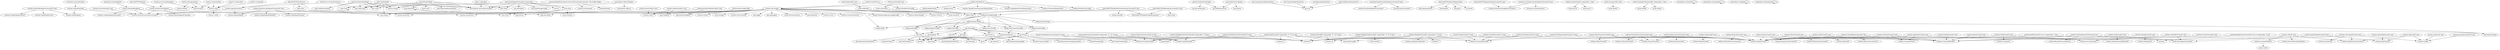digraph {
"api.DataConnector" -> { "api.string" "api.DataConnectorImplementation" "api.int" "api.ProgrammingLanguage" "api.DataConnectorType" };
"api.Endpoint" -> { "api.string" "api.bool" "api.int" "api.DataFormat" };
"api.Link" -> { "api.string" "api.int" "api.CallSemantics" "api.CommunicationProtocol" "api.bool" };
"api.Service" -> { "api.CallSemantics" "api.LogLevel" "api.ProgrammingLanguage" };
"api.Stream" -> { "api.int" "api.JoinStorageType" "api.JoinType" "api.string" "api.bool" "api.TransformationType" };
"api.StreamApp" -> { "api.Service" "api.ProjectSettings" "api.Stream" "api.Type" "api.DataConnector" "api.Endpoint" "api.Link" "api.Pool" };
"api.Type" -> { "api.TypeDefinitionFormat" "api.string" "api.bool" "api.DataType" };
"api.ServerInterfaceWrapper" -> { "api.ServerInterface" "api.MiddlewareFunc" };
"api.UnescapedCookieParamError" -> { "api.error" };
"api.UnmarshalingParamError" -> { "api.error" };
"api.RequiredHeaderError" -> { "api.error" };
"api.InvalidParamFormatError" -> { "api.error" };
"api.GorillaServerOptions" -> { "mux.Router" "api.MiddlewareFunc" };
"localsink.CustomDataSink" -> { "runtime.OutputDataSink" };
"localsink.CustomEndpoint" -> { "runtime.DataSinkEndpoint" };
"localsink.TypedCustomEndpointConsumer[T any]" -> { "runtime.DataSinkEndpointConsumerT" "localsink.DataConsumerT" };
"http.NetHTTPDataSource" -> { "runtime.InputDataSource" "http.Server" "http.ServeMux" "http.struct" };
"http.NetHTTPEndpoint" -> { "runtime.DataSourceEndpoint" };
"http.netHTTPEndpointRequestData" -> { "http.ResponseWriter" "http.Request" "http.byte" "url.Values" };
"http.NetHTTPEndpointTypedConsumer[T any]" -> { "runtime.DataSourceEndpointConsumerT" };
"http.NetHTTPEndpointJsonConsumer[T any]" -> { "http.NetHTTPEndpointTypedConsumerT" "reflect.Type" "http.string" };
"http.NetHTTPEndpointGorillaSchemaConsumer[T any]" -> { "http.NetHTTPEndpointTypedConsumerT" "reflect.Type" "schema.Decoder" };
"localsource.CustomDataSource" -> { "runtime.InputDataSource" "sync.WaitGroup" };
"localsource.CustomEndpoint" -> { "runtime.DataSourceEndpoint" "time.Duration" };
"localsource.TypedCustomEndpointConsumer[T any]" -> { "runtime.DataSourceEndpointConsumerT" "localsource.DataProducerT" };
"runtime.AppSinkStream[T any]" -> { "runtime.ConsumerFuncT" "runtime.TypedStreamT" "runtime.ServiceStreamT" };
"runtime.collector[T any]" -> { "runtime.CallerT" };
"runtime.parallelsCollector[T any]" -> { "runtime.CallerT" };
"config.StreamConfig" -> { "api.Stream" };
"config.ServiceConfig" -> { "api.Service" };
"config.LinkConfig" -> { "api.Link" };
"config.DataConnectorConfig" -> { "api.DataConnector" };
"config.EndpointConfig" -> { "api.Endpoint" };
"config.ProjectSettings" -> { "api.ProjectSettings" };
"config.RuntimeConfig" -> { "config.LinkId" "config.LinkConfig" "config.DataConnectorConfig" "config.EndpointConfig" "config.PoolConfig" "config.StreamConfig" "config.ServiceConfig" };
"config.ServiceAppConfig" -> { "config.EndpointConfig" "config.PoolConfig" "config.ProjectSettings" "config.RuntimeConfig" "config.StreamConfig" "config.ServiceConfig" "config.LinkConfig" "config.DataConnectorConfig" };
"runtime.OutputDataSink" -> { "runtime.ServiceExecutionEnvironment" "runtime.SinkEndpoint" };
"runtime.DataSinkEndpoint" -> { "runtime.OutputEndpointConsumer" "runtime.ServiceExecutionEnvironment" "runtime.DataSink" };
"runtime.DataSinkEndpointConsumer[T any]" -> { "runtime.TypedSinkStreamT" "runtime.TypedEndpointWriterT" "runtime.SinkEndpoint" };
"runtime.InputDataSource" -> { "runtime.ServiceExecutionEnvironment" "runtime.InputEndpoint" };
"runtime.DataSourceEndpoint" -> { "runtime.ServiceExecutionEnvironment" "runtime.DataSource" "runtime.InputEndpointConsumer" };
"runtime.DataSourceEndpointConsumer[T any]" -> { "runtime.InputEndpoint" "runtime.TypedEndpointReaderT" "runtime.TypedInputStreamT" };
"datastruct.KeyValue[K comparable, V any]" -> { "datastruct.K" "datastruct.V" };
"runtime.DelayFunctionContext[T any]" -> { "runtime.StreamFunctionT" "runtime.TypedStreamT" "runtime.DelayFunctionT" };
"runtime.DelayStream[T any]" -> { "runtime.ConsumedStreamT" "runtime.TypedStreamT" "runtime.DelayFunctionContextT" };
"metrics.Opts" -> { "metrics.Labels" };
"metrics.CounterOpts" -> { "metrics.Opts" };
"metrics.SummaryOpts" -> { "metrics.Opts" "time.Duration" };
"metrics.GaugeOpts" -> { "metrics.Opts" };
"metrics.HistogramOpts" -> { "metrics.Opts" "metrics.float64" "time.Duration" };
"runtime.FilterFunctionContext[T any]" -> { "runtime.StreamFunctionT" "runtime.TypedStreamT" "runtime.FilterFunctionT" };
"runtime.FilterStream[T any]" -> { "runtime.ConsumedStreamT" "runtime.TypedStreamT" "runtime.FilterFunctionContextT" };
"runtime.FlatMapFunctionContext[T, R any]" -> { "runtime.StreamFunctionR" "runtime.TypedStreamR" "runtime.R" };
"runtime.FlatMapStream[T, R any]" -> { "runtime.ConsumedStreamR" "runtime.TypedStreamT" "runtime.R" };
"runtime.FlatMapIterableStream[T, R any]" -> { "runtime.ConsumedStreamR" "runtime.TypedStreamT" };
"runtime.ForEachFunctionContext[T any]" -> { "runtime.StreamFunctionT" "runtime.TypedStreamT" "runtime.ForEachFunctionT" };
"runtime.ForEachStream[T any]" -> { "runtime.TypedStreamT" "runtime.ForEachFunctionContextT" "runtime.ConsumedStreamT" };
"runtime.InputStream[T any]" -> { "runtime.ConsumedStreamT" };
"runtime.JoinFunctionContext[K comparable, T1, T2, R any]" -> { "runtime.StreamFunctionR" "runtime.TypedStreamR" "runtime.R" };
"runtime.JoinLink[K comparable, T1, T2, R any]" -> { "runtime.R" "runtime.T2" };
"runtime.JoinStream[K comparable, T1, T2, R any]" -> { "runtime.ConsumedStreamR" "runtime.R" "runtime.T1" "store.JoinStorageK" "api.JoinType" };
"runtime.joinStorageConfig" -> { "runtime.Stream" };
"runtime.KeyByFunctionContext[T any, K comparable, V any]" -> { "runtime.V" };
"runtime.KeyByStream[T any, K comparable, V any]" -> { "runtime.V" "runtime.TypedStreamT" };
"runtime.LinkStream[T any]" -> { "runtime.ConsumedStreamT" "runtime.TypedConsumedStreamT" };
"logrus.LogEngine" -> { "environment.ServiceEnvironment" };
"runtime.MapFunctionContext[T, R any]" -> { "runtime.StreamFunctionR" "runtime.TypedStreamR" "runtime.R" };
"runtime.MapStream[T, R any]" -> { "runtime.ConsumedStreamR" "runtime.TypedStreamT" "runtime.R" };
"runtime.MergeStream[T any]" -> { "runtime.ConsumedStreamT" "runtime.MergeLinkT" };
"runtime.MergeLink[T any]" -> { "runtime.MergeStreamT" "runtime.TypedStreamT" };
"runtime.MultiJoinFunctionContext[K comparable, T, R any]" -> { "runtime.StreamFunctionR" "runtime.TypedStreamR" "runtime.R" };
"runtime.MultiJoinLinkStream[K comparable, T1, T2, R any]" -> { "serde.SerdeT2" "runtime.T2" "runtime.R" };
"runtime.MultiJoinStream[K comparable, T, R any]" -> { "runtime.ConsumedStreamR" "runtime.R" "runtime.multiJoinLinkStream" "runtime.T" "store.JoinStorageK" };
"runtime.ParallelsFunctionContext[T, R any]" -> { "runtime.R" "runtime.StreamFunctionR" "runtime.TypedStreamR" };
"runtime.ParallelsStream[T, R any]" -> { "runtime.ConsumedStreamR" "runtime.TypedStreamT" "runtime.R" };
"pool.DelayTask" -> { "time.Time" "pool.DelayTask" };
"pool.DelayPoolImpl" -> { "sync.WaitGroup" "sync.Mutex" "pool.struct" "metrics.Gauge" "pool.DelayTask" "environment.ServiceEnvironment" "pool.DelayTaskPriorityQueue" "sync.Cond" "time.Timer" };
"pool.PriorityTaskPoolImpl" -> { "sync.Mutex" "pool.TaskPriorityQueue" "metrics.Gauge" "sync.WaitGroup" "sync.Cond" "environment.ServiceEnvironment" };
"pool.Task" -> { "pool.Task" };
"pool.TaskPoolImpl" -> { "sync.Cond" "environment.ServiceEnvironment" "pool.Task" "sync.Mutex" "metrics.Gauge" "sync.WaitGroup" };
"serviceLoader[Environment ServiceExecutionEnvironment, Cfg config.Config]" -> { "sync.WaitGroup" "runtime.Environment" "fsnotify.Watcher" };
"runtime.consumeStatistics" -> { "atomic.Int64" };
"runtime.caller[T any]" -> { "runtime.consumeStatistics" "runtime.ServiceExecutionRuntime" "runtime.TypedStreamT" "runtime.TypedStreamConsumerT" };
"runtime.directCaller[T any]" -> { "runtime.callerT" };
"runtime.taskPoolCaller[T any]" -> { "runtime.callerT" "pool.TaskPool" };
"runtime.priorityTaskPoolCaller[T any]" -> { "pool.PriorityTaskPool" "runtime.callerT" };
"runtime.ServiceStream[T any]" -> { "runtime.ServiceExecutionEnvironment" };
"runtime.ConsumedStream[T any]" -> { "runtime.ServiceStreamT" "runtime.CallerT" "serde.StreamSerdeT" "runtime.TypedStreamConsumerT" };
"runtime.StreamFunction[T any]" -> { "runtime.ServiceStreamT" };
"serde.streamSerde[T any]" -> { "serde.SerdeT" };
"serde.streamKeyValueSerde[K comparable, V any]" -> { "serde.SerdeK" "serde.SerdeV" };
"serde.arraySerde" -> { "reflect.Type" "serde.Serializer" };
"serde.ArraySerde[T any]" -> { "serde.arraySerde" };
"serde.mapSerde" -> { "reflect.Type" "serde.Serializer" };
"serde.MapSerde[T any]" -> { "serde.mapSerde" };
"runtime.MockServiceConfig" -> { "config.ServiceAppConfig" };
"runtime.MockService" -> { "runtime.ServiceApp" "runtime.MockServiceConfig" };
"runtime.ServiceApp" -> { "atomic.Pointerconfig.ServiceAppConfig" "runtime.DataSource" "http.ServeMux" "runtime.struct" "metrics.MetricsEngine" "pool.TaskPool" "reflect.Type" "metrics.Metrics" "runtime.ConsumeStatistics" "store.Storage" "pool.PriorityTaskPool" "runtime.ServiceLoader" "log.Logger" "runtime.DataSink" "http.Server" "config.LinkId" "log.LogsEngine" "runtime.ServiceExecutionEnvironment" "runtime.Stream" "serde.StreamSerializer" "pool.DelayPool" };
"runtime.SinkStream[T any]" -> { "runtime.ServiceStreamT" "runtime.TypedStreamT" "runtime.ConsumerT" };
"runtime.SplitLink[T any]" -> { "runtime.SplitStreamT" "runtime.CallerT" "runtime.TypedStreamConsumerT" };
"runtime.SplitStream[T any]" -> { "runtime.ConsumedStreamT" "runtime.SplitLinkT" "runtime.TypedStreamT" };
"runtime.InputSplitStream[T any]" -> { "runtime.SplitStreamT" };
"runtime.InputKVSplitStream[T any]" -> { "runtime.SplitStreamT" "serde.StreamKeyValueSerdeT" };
"store.Item" -> { "time.Time" "store.interface" "sync.Mutex" };
"store.HashMapJoinStorage[K comparable]" -> { "sync.RWMutex" "time.Timer" "store.JoinStorageConfig" "metrics.Gauge" "environment.ServiceEnvironment" "store.K" "store.Item" };
"runtime.InStubStream[T any]" -> { "runtime.ConsumedStreamT" };
"runtime.InStubKVStream[T any]" -> { "runtime.ConsumedStreamT" "serde.StreamKeyValueSerdeT" };
"runtime.OutStubStream[T any]" -> { "runtime.ConsumerFuncT" "runtime.TypedStreamT" "runtime.ConsumedStreamT" };
"runtime.OutStubBinaryStream[T any]" -> { "runtime.ConsumedStreamT" "runtime.TypedStreamT" "runtime.BinaryConsumerFunc" };
"runtime.OutStubBinaryKVStream[T any]" -> { "serde.StreamKeyValueSerdeT" "runtime.BinaryKVConsumerFunc" "runtime.ConsumedStreamT" "runtime.TypedStreamT" };
"prometheus.CounterVec" -> { "prometheus.CounterVec" };
"prometheus.SummaryVec" -> { "prometheus.SummaryVec" };
"prometheus.GaugeVec" -> { "prometheus.GaugeVec" };
"prometheus.HistogramVec" -> { "prometheus.HistogramVec" };
"prometheus.MetricsEngine" -> { "environment.ServiceEnvironment" "prometheus.Metrics" };
"nethttp.MockServiceConfig" -> { "config.ServiceAppConfig" };
"nethttp.MockService" -> { "nethttp.RequestData" "runtime.ServiceApp" "nethttp.MockServiceConfig" "nethttp.struct" "runtime.TypedStreamConsumerRequestData" "runtime.TypedInputStreamRequestData" "runtime.ConsumerRequestData" };
}